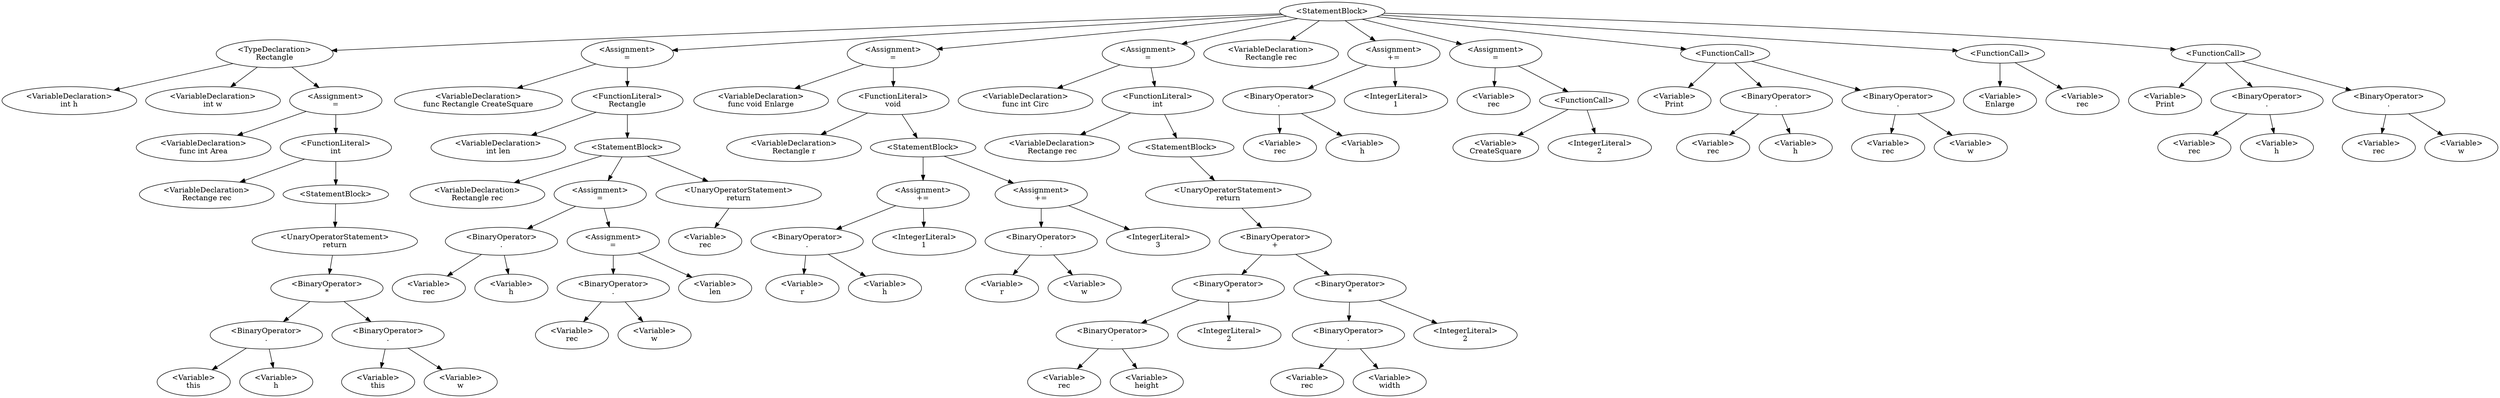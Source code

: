 digraph G {
0 [label="<StatementBlock>"];0->1;0->18;0->35;0->50;0->66;0->70;0->73;0->78;0->86;0->89;
1 [label="<TypeDeclaration>\nRectangle"];1->2;1->3;1->5;
2 [label="<VariableDeclaration>\nint h"];
3 [label="<VariableDeclaration>\nint w"];
5 [label="<Assignment>\n="];5->4;5->6;
4 [label="<VariableDeclaration>\nfunc int Area"];
6 [label="<FunctionLiteral>
int"];6->7;6->8;
7 [label="<VariableDeclaration>\nRectange rec"];
8 [label="<StatementBlock>"];8->9;
9 [label="<UnaryOperatorStatement>\nreturn"];9->13;
13 [label="<BinaryOperator>\n*"];13->11;13->15;
11 [label="<BinaryOperator>\n."];11->10;11->12;
10 [label="<Variable>\nthis"];
12 [label="<Variable>\nh"];
15 [label="<BinaryOperator>\n."];15->14;15->16;
14 [label="<Variable>\nthis"];
16 [label="<Variable>\nw"];
18 [label="<Assignment>\n="];18->17;18->19;
17 [label="<VariableDeclaration>\nfunc Rectangle CreateSquare"];
19 [label="<FunctionLiteral>
Rectangle"];19->20;19->21;
20 [label="<VariableDeclaration>\nint len"];
21 [label="<StatementBlock>"];21->22;21->26;21->32;
22 [label="<VariableDeclaration>\nRectangle rec"];
26 [label="<Assignment>\n="];26->24;26->30;
24 [label="<BinaryOperator>\n."];24->23;24->25;
23 [label="<Variable>\nrec"];
25 [label="<Variable>\nh"];
30 [label="<Assignment>\n="];30->28;30->31;
28 [label="<BinaryOperator>\n."];28->27;28->29;
27 [label="<Variable>\nrec"];
29 [label="<Variable>\nw"];
31 [label="<Variable>\nlen"];
32 [label="<UnaryOperatorStatement>\nreturn"];32->33;
33 [label="<Variable>\nrec"];
35 [label="<Assignment>\n="];35->34;35->36;
34 [label="<VariableDeclaration>\nfunc void Enlarge"];
36 [label="<FunctionLiteral>
void"];36->37;36->38;
37 [label="<VariableDeclaration>\nRectangle r"];
38 [label="<StatementBlock>"];38->42;38->47;
42 [label="<Assignment>\n+="];42->40;42->43;
40 [label="<BinaryOperator>\n."];40->39;40->41;
39 [label="<Variable>\nr"];
41 [label="<Variable>\nh"];
43 [label="<IntegerLiteral>\n1"];
47 [label="<Assignment>\n+="];47->45;47->48;
45 [label="<BinaryOperator>\n."];45->44;45->46;
44 [label="<Variable>\nr"];
46 [label="<Variable>\nw"];
48 [label="<IntegerLiteral>\n3"];
50 [label="<Assignment>\n="];50->49;50->51;
49 [label="<VariableDeclaration>\nfunc int Circ"];
51 [label="<FunctionLiteral>
int"];51->52;51->53;
52 [label="<VariableDeclaration>\nRectange rec"];
53 [label="<StatementBlock>"];53->54;
54 [label="<UnaryOperatorStatement>\nreturn"];54->60;
60 [label="<BinaryOperator>\n+"];60->58;60->64;
58 [label="<BinaryOperator>\n*"];58->56;58->59;
56 [label="<BinaryOperator>\n."];56->55;56->57;
55 [label="<Variable>\nrec"];
57 [label="<Variable>\nheight"];
59 [label="<IntegerLiteral>\n2"];
64 [label="<BinaryOperator>\n*"];64->62;64->65;
62 [label="<BinaryOperator>\n."];62->61;62->63;
61 [label="<Variable>\nrec"];
63 [label="<Variable>\nwidth"];
65 [label="<IntegerLiteral>\n2"];
66 [label="<VariableDeclaration>\nRectangle rec"];
70 [label="<Assignment>\n+="];70->68;70->71;
68 [label="<BinaryOperator>\n."];68->67;68->69;
67 [label="<Variable>\nrec"];
69 [label="<Variable>\nh"];
71 [label="<IntegerLiteral>\n1"];
73 [label="<Assignment>\n="];73->72;73->75;
72 [label="<Variable>\nrec"];
75 [label="<FunctionCall>\n"];75->74;75->76;
74 [label="<Variable>\nCreateSquare"];
76 [label="<IntegerLiteral>\n2"];
78 [label="<FunctionCall>\n"];78->77;78->80;78->83;
77 [label="<Variable>\nPrint"];
80 [label="<BinaryOperator>\n."];80->79;80->81;
79 [label="<Variable>\nrec"];
81 [label="<Variable>\nh"];
83 [label="<BinaryOperator>\n."];83->82;83->84;
82 [label="<Variable>\nrec"];
84 [label="<Variable>\nw"];
86 [label="<FunctionCall>\n"];86->85;86->87;
85 [label="<Variable>\nEnlarge"];
87 [label="<Variable>\nrec"];
89 [label="<FunctionCall>\n"];89->88;89->91;89->94;
88 [label="<Variable>\nPrint"];
91 [label="<BinaryOperator>\n."];91->90;91->92;
90 [label="<Variable>\nrec"];
92 [label="<Variable>\nh"];
94 [label="<BinaryOperator>\n."];94->93;94->95;
93 [label="<Variable>\nrec"];
95 [label="<Variable>\nw"];
}